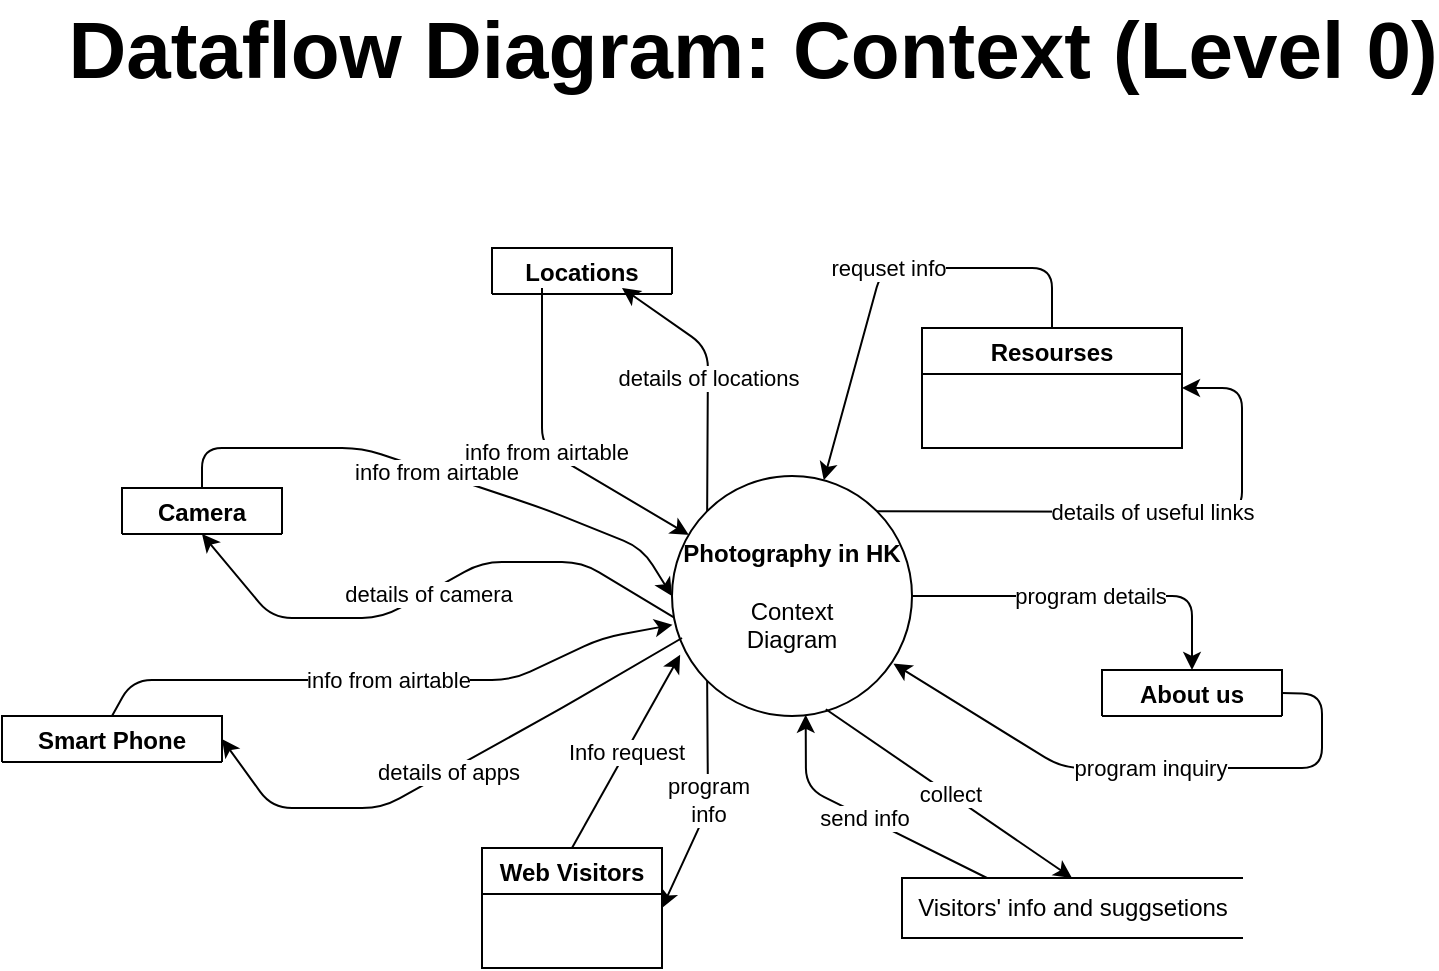 <mxfile version="13.7.9" type="github">
  <diagram name="Page-1" id="74e2e168-ea6b-b213-b513-2b3c1d86103e">
    <mxGraphModel dx="1955" dy="970" grid="1" gridSize="10" guides="1" tooltips="1" connect="1" arrows="1" fold="1" page="1" pageScale="1" pageWidth="1169" pageHeight="827" background="#ffffff" math="0" shadow="0">
      <root>
        <mxCell id="0" />
        <mxCell id="1" parent="0" />
        <mxCell id="01Sdryaq0yHjKdlbpGMs-1" value="&lt;b&gt;Photography in HK&lt;br&gt;&lt;/b&gt;&lt;br&gt;Context &lt;br&gt;Diagram" style="ellipse;whiteSpace=wrap;html=1;aspect=fixed;" vertex="1" parent="1">
          <mxGeometry x="545" y="392" width="120" height="120" as="geometry" />
        </mxCell>
        <mxCell id="01Sdryaq0yHjKdlbpGMs-3" value="Web Visitors" style="swimlane;" vertex="1" parent="1">
          <mxGeometry x="450" y="578" width="90" height="60" as="geometry">
            <mxRectangle x="810" y="400" width="100" height="23" as="alternateBounds" />
          </mxGeometry>
        </mxCell>
        <mxCell id="01Sdryaq0yHjKdlbpGMs-8" value="Visitors&#39; info and suggsetions" style="html=1;dashed=0;whitespace=wrap;shape=partialRectangle;right=0;" vertex="1" parent="1">
          <mxGeometry x="660" y="593" width="170" height="30" as="geometry" />
        </mxCell>
        <mxCell id="01Sdryaq0yHjKdlbpGMs-15" value="" style="endArrow=classic;html=1;exitX=0.5;exitY=0;exitDx=0;exitDy=0;entryX=0.034;entryY=0.745;entryDx=0;entryDy=0;entryPerimeter=0;" edge="1" parent="1" source="01Sdryaq0yHjKdlbpGMs-3" target="01Sdryaq0yHjKdlbpGMs-1">
          <mxGeometry relative="1" as="geometry">
            <mxPoint x="470" y="528" as="sourcePoint" />
            <mxPoint x="570" y="528" as="targetPoint" />
          </mxGeometry>
        </mxCell>
        <mxCell id="01Sdryaq0yHjKdlbpGMs-16" value="Info request" style="edgeLabel;resizable=0;html=1;align=center;verticalAlign=middle;" connectable="0" vertex="1" parent="01Sdryaq0yHjKdlbpGMs-15">
          <mxGeometry relative="1" as="geometry" />
        </mxCell>
        <mxCell id="01Sdryaq0yHjKdlbpGMs-17" value="" style="endArrow=classic;html=1;exitX=0;exitY=1;exitDx=0;exitDy=0;entryX=1;entryY=0.5;entryDx=0;entryDy=0;" edge="1" parent="1" source="01Sdryaq0yHjKdlbpGMs-1" target="01Sdryaq0yHjKdlbpGMs-3">
          <mxGeometry relative="1" as="geometry">
            <mxPoint x="610" y="598" as="sourcePoint" />
            <mxPoint x="530" y="588" as="targetPoint" />
            <Array as="points">
              <mxPoint x="563" y="558" />
            </Array>
          </mxGeometry>
        </mxCell>
        <mxCell id="01Sdryaq0yHjKdlbpGMs-18" value="program&lt;br&gt;info" style="edgeLabel;resizable=0;html=1;align=center;verticalAlign=middle;" connectable="0" vertex="1" parent="01Sdryaq0yHjKdlbpGMs-17">
          <mxGeometry relative="1" as="geometry" />
        </mxCell>
        <mxCell id="01Sdryaq0yHjKdlbpGMs-20" value="" style="endArrow=classic;html=1;entryX=0.557;entryY=0.995;entryDx=0;entryDy=0;entryPerimeter=0;exitX=0.25;exitY=0;exitDx=0;exitDy=0;" edge="1" parent="1" source="01Sdryaq0yHjKdlbpGMs-8" target="01Sdryaq0yHjKdlbpGMs-1">
          <mxGeometry relative="1" as="geometry">
            <mxPoint x="610" y="588" as="sourcePoint" />
            <mxPoint x="710" y="588" as="targetPoint" />
            <Array as="points">
              <mxPoint x="612" y="548" />
            </Array>
          </mxGeometry>
        </mxCell>
        <mxCell id="01Sdryaq0yHjKdlbpGMs-21" value="send info" style="edgeLabel;resizable=0;html=1;align=center;verticalAlign=middle;" connectable="0" vertex="1" parent="01Sdryaq0yHjKdlbpGMs-20">
          <mxGeometry relative="1" as="geometry" />
        </mxCell>
        <mxCell id="01Sdryaq0yHjKdlbpGMs-22" value="" style="endArrow=classic;html=1;exitX=0.641;exitY=0.972;exitDx=0;exitDy=0;exitPerimeter=0;entryX=0.5;entryY=0;entryDx=0;entryDy=0;" edge="1" parent="1" source="01Sdryaq0yHjKdlbpGMs-1" target="01Sdryaq0yHjKdlbpGMs-8">
          <mxGeometry relative="1" as="geometry">
            <mxPoint x="610" y="588" as="sourcePoint" />
            <mxPoint x="710" y="588" as="targetPoint" />
          </mxGeometry>
        </mxCell>
        <mxCell id="01Sdryaq0yHjKdlbpGMs-23" value="collect" style="edgeLabel;resizable=0;html=1;align=center;verticalAlign=middle;" connectable="0" vertex="1" parent="01Sdryaq0yHjKdlbpGMs-22">
          <mxGeometry relative="1" as="geometry" />
        </mxCell>
        <mxCell id="01Sdryaq0yHjKdlbpGMs-28" value="" style="endArrow=classic;html=1;exitX=0.5;exitY=0;exitDx=0;exitDy=0;entryX=0;entryY=0.5;entryDx=0;entryDy=0;" edge="1" parent="1" source="01Sdryaq0yHjKdlbpGMs-39" target="01Sdryaq0yHjKdlbpGMs-1">
          <mxGeometry relative="1" as="geometry">
            <mxPoint x="335.0" y="426" as="sourcePoint" />
            <mxPoint x="600" y="508" as="targetPoint" />
            <Array as="points">
              <mxPoint x="310" y="378" />
              <mxPoint x="390" y="378" />
              <mxPoint x="480" y="408" />
              <mxPoint x="530" y="428" />
            </Array>
          </mxGeometry>
        </mxCell>
        <mxCell id="01Sdryaq0yHjKdlbpGMs-29" value="info from airtable" style="edgeLabel;resizable=0;html=1;align=center;verticalAlign=middle;" connectable="0" vertex="1" parent="01Sdryaq0yHjKdlbpGMs-28">
          <mxGeometry relative="1" as="geometry" />
        </mxCell>
        <mxCell id="01Sdryaq0yHjKdlbpGMs-30" value="" style="endArrow=classic;html=1;exitX=0.006;exitY=0.588;exitDx=0;exitDy=0;exitPerimeter=0;entryX=0.5;entryY=1;entryDx=0;entryDy=0;" edge="1" parent="1" source="01Sdryaq0yHjKdlbpGMs-1" target="01Sdryaq0yHjKdlbpGMs-39">
          <mxGeometry relative="1" as="geometry">
            <mxPoint x="500" y="508" as="sourcePoint" />
            <mxPoint x="335.0" y="452" as="targetPoint" />
            <Array as="points">
              <mxPoint x="500" y="435" />
              <mxPoint x="450" y="435" />
              <mxPoint x="400" y="463" />
              <mxPoint x="345" y="463" />
            </Array>
          </mxGeometry>
        </mxCell>
        <mxCell id="01Sdryaq0yHjKdlbpGMs-31" value="details of camera" style="edgeLabel;resizable=0;html=1;align=center;verticalAlign=middle;" connectable="0" vertex="1" parent="01Sdryaq0yHjKdlbpGMs-30">
          <mxGeometry relative="1" as="geometry" />
        </mxCell>
        <mxCell id="01Sdryaq0yHjKdlbpGMs-33" value="" style="endArrow=classic;html=1;exitX=0.5;exitY=0;exitDx=0;exitDy=0;entryX=0.002;entryY=0.62;entryDx=0;entryDy=0;entryPerimeter=0;" edge="1" parent="1" source="01Sdryaq0yHjKdlbpGMs-40" target="01Sdryaq0yHjKdlbpGMs-1">
          <mxGeometry relative="1" as="geometry">
            <mxPoint x="330.0" y="508" as="sourcePoint" />
            <mxPoint x="540" y="468" as="targetPoint" />
            <Array as="points">
              <mxPoint x="275" y="494" />
              <mxPoint x="330" y="494" />
              <mxPoint x="465" y="494" />
              <mxPoint x="510" y="473" />
            </Array>
          </mxGeometry>
        </mxCell>
        <mxCell id="01Sdryaq0yHjKdlbpGMs-34" value="info from airtable" style="edgeLabel;resizable=0;html=1;align=center;verticalAlign=middle;" connectable="0" vertex="1" parent="01Sdryaq0yHjKdlbpGMs-33">
          <mxGeometry relative="1" as="geometry" />
        </mxCell>
        <mxCell id="01Sdryaq0yHjKdlbpGMs-35" value="" style="endArrow=classic;html=1;entryX=1;entryY=0.5;entryDx=0;entryDy=0;" edge="1" parent="1" target="01Sdryaq0yHjKdlbpGMs-40">
          <mxGeometry relative="1" as="geometry">
            <mxPoint x="550" y="473" as="sourcePoint" />
            <mxPoint x="345.0" y="538" as="targetPoint" />
            <Array as="points">
              <mxPoint x="490" y="508" />
              <mxPoint x="400" y="558" />
              <mxPoint x="345" y="558" />
            </Array>
          </mxGeometry>
        </mxCell>
        <mxCell id="01Sdryaq0yHjKdlbpGMs-36" value="details of apps" style="edgeLabel;resizable=0;html=1;align=center;verticalAlign=middle;" connectable="0" vertex="1" parent="01Sdryaq0yHjKdlbpGMs-35">
          <mxGeometry relative="1" as="geometry" />
        </mxCell>
        <mxCell id="01Sdryaq0yHjKdlbpGMs-38" value="Locations" style="swimlane;" vertex="1" collapsed="1" parent="1">
          <mxGeometry x="455" y="278" width="90" height="23" as="geometry">
            <mxRectangle x="420" y="200" width="130" height="60" as="alternateBounds" />
          </mxGeometry>
        </mxCell>
        <mxCell id="01Sdryaq0yHjKdlbpGMs-39" value="Camera" style="swimlane;" vertex="1" collapsed="1" parent="1">
          <mxGeometry x="270" y="398" width="80" height="23" as="geometry">
            <mxRectangle x="180" y="370" width="130" height="60" as="alternateBounds" />
          </mxGeometry>
        </mxCell>
        <mxCell id="01Sdryaq0yHjKdlbpGMs-40" value="Smart Phone" style="swimlane;" vertex="1" collapsed="1" parent="1">
          <mxGeometry x="210" y="512" width="110" height="23" as="geometry">
            <mxRectangle x="190" y="474" width="130" height="60" as="alternateBounds" />
          </mxGeometry>
        </mxCell>
        <mxCell id="01Sdryaq0yHjKdlbpGMs-43" value="" style="endArrow=classic;html=1;" edge="1" parent="1" target="01Sdryaq0yHjKdlbpGMs-1">
          <mxGeometry relative="1" as="geometry">
            <mxPoint x="480" y="298" as="sourcePoint" />
            <mxPoint x="580" y="338" as="targetPoint" />
            <Array as="points">
              <mxPoint x="480" y="378" />
            </Array>
          </mxGeometry>
        </mxCell>
        <mxCell id="01Sdryaq0yHjKdlbpGMs-44" value="info from airtable" style="edgeLabel;resizable=0;html=1;align=center;verticalAlign=middle;" connectable="0" vertex="1" parent="01Sdryaq0yHjKdlbpGMs-43">
          <mxGeometry relative="1" as="geometry" />
        </mxCell>
        <mxCell id="01Sdryaq0yHjKdlbpGMs-45" value="" style="endArrow=classic;html=1;exitX=0;exitY=0;exitDx=0;exitDy=0;" edge="1" parent="1" source="01Sdryaq0yHjKdlbpGMs-1">
          <mxGeometry relative="1" as="geometry">
            <mxPoint x="480" y="338" as="sourcePoint" />
            <mxPoint x="520" y="298" as="targetPoint" />
            <Array as="points">
              <mxPoint x="563" y="328" />
            </Array>
          </mxGeometry>
        </mxCell>
        <mxCell id="01Sdryaq0yHjKdlbpGMs-46" value="details of locations" style="edgeLabel;resizable=0;html=1;align=center;verticalAlign=middle;" connectable="0" vertex="1" parent="01Sdryaq0yHjKdlbpGMs-45">
          <mxGeometry relative="1" as="geometry" />
        </mxCell>
        <mxCell id="01Sdryaq0yHjKdlbpGMs-47" value="Resourses" style="swimlane;" vertex="1" parent="1">
          <mxGeometry x="670" y="318" width="130" height="60" as="geometry" />
        </mxCell>
        <mxCell id="01Sdryaq0yHjKdlbpGMs-48" value="" style="endArrow=classic;html=1;exitX=1;exitY=0;exitDx=0;exitDy=0;entryX=1;entryY=0.5;entryDx=0;entryDy=0;" edge="1" parent="1" source="01Sdryaq0yHjKdlbpGMs-1" target="01Sdryaq0yHjKdlbpGMs-47">
          <mxGeometry relative="1" as="geometry">
            <mxPoint x="700" y="408" as="sourcePoint" />
            <mxPoint x="720" y="378" as="targetPoint" />
            <Array as="points">
              <mxPoint x="830" y="410" />
              <mxPoint x="830" y="348" />
            </Array>
          </mxGeometry>
        </mxCell>
        <mxCell id="01Sdryaq0yHjKdlbpGMs-49" value="details of useful links" style="edgeLabel;resizable=0;html=1;align=center;verticalAlign=middle;" connectable="0" vertex="1" parent="01Sdryaq0yHjKdlbpGMs-48">
          <mxGeometry relative="1" as="geometry" />
        </mxCell>
        <mxCell id="01Sdryaq0yHjKdlbpGMs-50" value="" style="endArrow=classic;html=1;exitX=0.5;exitY=0;exitDx=0;exitDy=0;" edge="1" parent="1" source="01Sdryaq0yHjKdlbpGMs-47" target="01Sdryaq0yHjKdlbpGMs-1">
          <mxGeometry relative="1" as="geometry">
            <mxPoint x="640" y="298" as="sourcePoint" />
            <mxPoint x="750" y="258" as="targetPoint" />
            <Array as="points">
              <mxPoint x="735" y="288" />
              <mxPoint x="650" y="288" />
            </Array>
          </mxGeometry>
        </mxCell>
        <mxCell id="01Sdryaq0yHjKdlbpGMs-51" value="requset info" style="edgeLabel;resizable=0;html=1;align=center;verticalAlign=middle;" connectable="0" vertex="1" parent="01Sdryaq0yHjKdlbpGMs-50">
          <mxGeometry relative="1" as="geometry" />
        </mxCell>
        <mxCell id="01Sdryaq0yHjKdlbpGMs-52" value="About us" style="swimlane;startSize=23;" vertex="1" collapsed="1" parent="1">
          <mxGeometry x="760" y="489" width="90" height="23" as="geometry">
            <mxRectangle x="700" y="437" width="130" height="60" as="alternateBounds" />
          </mxGeometry>
        </mxCell>
        <mxCell id="01Sdryaq0yHjKdlbpGMs-53" value="" style="endArrow=classic;html=1;exitX=1;exitY=0.5;exitDx=0;exitDy=0;entryX=0.5;entryY=0;entryDx=0;entryDy=0;" edge="1" parent="1" source="01Sdryaq0yHjKdlbpGMs-1" target="01Sdryaq0yHjKdlbpGMs-52">
          <mxGeometry relative="1" as="geometry">
            <mxPoint x="680" y="458" as="sourcePoint" />
            <mxPoint x="810" y="452" as="targetPoint" />
            <Array as="points">
              <mxPoint x="805" y="452" />
            </Array>
          </mxGeometry>
        </mxCell>
        <mxCell id="01Sdryaq0yHjKdlbpGMs-54" value="program details" style="edgeLabel;resizable=0;html=1;align=center;verticalAlign=middle;" connectable="0" vertex="1" parent="01Sdryaq0yHjKdlbpGMs-53">
          <mxGeometry relative="1" as="geometry" />
        </mxCell>
        <mxCell id="01Sdryaq0yHjKdlbpGMs-56" value="" style="endArrow=classic;html=1;exitX=1;exitY=0.5;exitDx=0;exitDy=0;entryX=0.923;entryY=0.782;entryDx=0;entryDy=0;entryPerimeter=0;" edge="1" parent="1" source="01Sdryaq0yHjKdlbpGMs-52" target="01Sdryaq0yHjKdlbpGMs-1">
          <mxGeometry relative="1" as="geometry">
            <mxPoint x="800" y="558" as="sourcePoint" />
            <mxPoint x="900" y="558" as="targetPoint" />
            <Array as="points">
              <mxPoint x="870" y="501" />
              <mxPoint x="870" y="538" />
              <mxPoint x="740" y="538" />
            </Array>
          </mxGeometry>
        </mxCell>
        <mxCell id="01Sdryaq0yHjKdlbpGMs-57" value="program inquiry" style="edgeLabel;resizable=0;html=1;align=center;verticalAlign=middle;" connectable="0" vertex="1" parent="01Sdryaq0yHjKdlbpGMs-56">
          <mxGeometry relative="1" as="geometry" />
        </mxCell>
        <mxCell id="01Sdryaq0yHjKdlbpGMs-58" value="&lt;font style=&quot;font-size: 40px&quot;&gt;Dataflow Diagram: Context (Level 0)&lt;/font&gt;" style="text;strokeColor=none;fillColor=none;html=1;fontSize=24;fontStyle=1;verticalAlign=middle;align=center;" vertex="1" parent="1">
          <mxGeometry x="535" y="158" width="100" height="40" as="geometry" />
        </mxCell>
      </root>
    </mxGraphModel>
  </diagram>
</mxfile>
